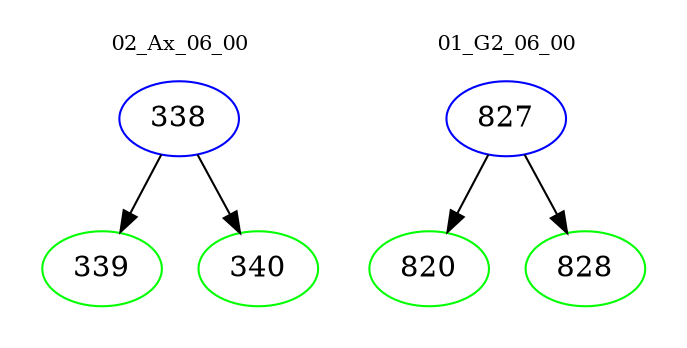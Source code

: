 digraph{
subgraph cluster_0 {
color = white
label = "02_Ax_06_00";
fontsize=10;
T0_338 [label="338", color="blue"]
T0_338 -> T0_339 [color="black"]
T0_339 [label="339", color="green"]
T0_338 -> T0_340 [color="black"]
T0_340 [label="340", color="green"]
}
subgraph cluster_1 {
color = white
label = "01_G2_06_00";
fontsize=10;
T1_827 [label="827", color="blue"]
T1_827 -> T1_820 [color="black"]
T1_820 [label="820", color="green"]
T1_827 -> T1_828 [color="black"]
T1_828 [label="828", color="green"]
}
}
